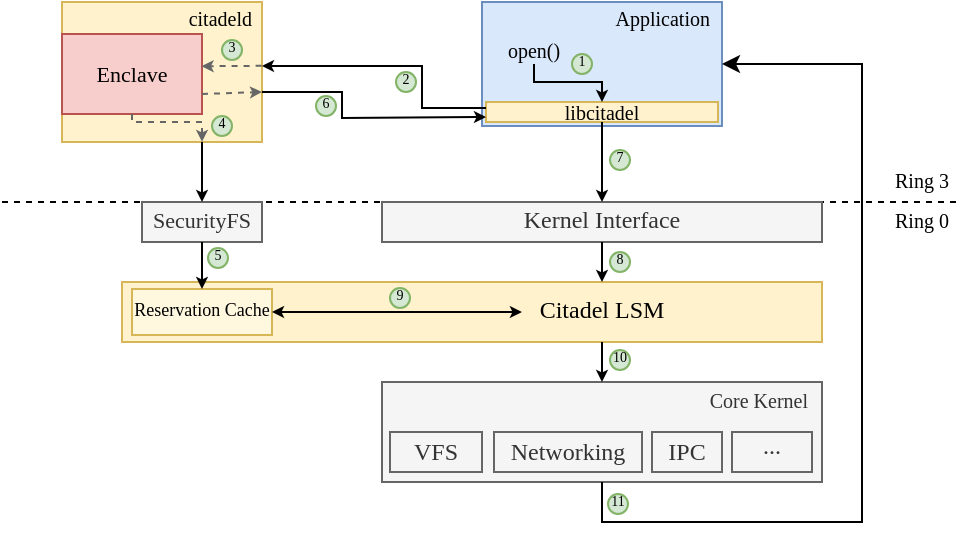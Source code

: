 <mxfile version="13.2.2" type="device"><diagram id="kTcmYKLjYn1hhnjnS4fe" name="Page-1"><mxGraphModel dx="178" dy="120" grid="1" gridSize="10" guides="1" tooltips="1" connect="1" arrows="1" fold="1" page="1" pageScale="1" pageWidth="827" pageHeight="1169" math="0" shadow="0"><root><mxCell id="0"/><mxCell id="1" parent="0"/><mxCell id="g66kCc_X6Y2eyQ0LYck9-1" value="" style="rounded=0;whiteSpace=wrap;html=1;fillColor=#fff2cc;fontSize=9;strokeColor=#d6b656;" vertex="1" parent="1"><mxGeometry x="220" y="440" width="350" height="30" as="geometry"/></mxCell><mxCell id="vvEyQAxwgO7AL6FoaJ5F-1" value="Application" style="rounded=0;whiteSpace=wrap;html=1;fontFamily=Linux Libertine O;spacingBottom=2;fontSize=10;align=right;verticalAlign=top;spacingRight=4;spacingTop=-4;fillColor=#dae8fc;strokeColor=#6c8ebf;" parent="1" vertex="1"><mxGeometry x="400" y="300" width="120" height="62" as="geometry"/></mxCell><mxCell id="vvEyQAxwgO7AL6FoaJ5F-3" value="" style="endArrow=none;dashed=1;html=1;" parent="1" edge="1"><mxGeometry width="50" height="50" relative="1" as="geometry"><mxPoint x="160" y="400" as="sourcePoint"/><mxPoint x="640" y="400" as="targetPoint"/></mxGeometry></mxCell><mxCell id="vvEyQAxwgO7AL6FoaJ5F-4" value="SecurityFS" style="rounded=0;whiteSpace=wrap;html=1;fontFamily=Linux Libertine O;spacingBottom=2;fontSize=11;fillColor=#f5f5f5;strokeColor=#666666;fontColor=#333333;" parent="1" vertex="1"><mxGeometry x="230" y="400" width="60" height="20" as="geometry"/></mxCell><mxCell id="vvEyQAxwgO7AL6FoaJ5F-5" value="Kernel Interface" style="rounded=0;whiteSpace=wrap;html=1;fontFamily=Linux Libertine O;spacingBottom=2;fillColor=#f5f5f5;strokeColor=#666666;fontColor=#333333;" parent="1" vertex="1"><mxGeometry x="350" y="400" width="220" height="20" as="geometry"/></mxCell><mxCell id="vvEyQAxwgO7AL6FoaJ5F-6" value="Citadel LSM" style="rounded=0;whiteSpace=wrap;html=1;fontFamily=Linux Libertine O;spacingBottom=2;fillColor=none;strokeColor=none;" parent="1" vertex="1"><mxGeometry x="350" y="440" width="220" height="30" as="geometry"/></mxCell><mxCell id="vvEyQAxwgO7AL6FoaJ5F-7" value="Core Kernel" style="rounded=0;whiteSpace=wrap;html=1;align=right;spacingRight=5;spacingBottom=0;fontSize=10;verticalAlign=top;spacingTop=-3;fontFamily=Linux Libertine O;fillColor=#f5f5f5;strokeColor=#666666;fontColor=#333333;" parent="1" vertex="1"><mxGeometry x="350" y="490" width="220" height="50" as="geometry"/></mxCell><mxCell id="vvEyQAxwgO7AL6FoaJ5F-8" value="citadeld" style="rounded=0;whiteSpace=wrap;html=1;align=right;verticalAlign=top;fontSize=10;spacingBottom=0;spacingTop=-4;spacingRight=3;fontFamily=CMU Typewriter Text;fillColor=#fff2cc;strokeColor=#d6b656;" parent="1" vertex="1"><mxGeometry x="190" y="300" width="100" height="70" as="geometry"/></mxCell><mxCell id="vvEyQAxwgO7AL6FoaJ5F-10" value="Enclave" style="rounded=0;whiteSpace=wrap;html=1;fontSize=11;fontFamily=Linux Libertine O;fillColor=#f8cecc;strokeColor=#b85450;" parent="1" vertex="1"><mxGeometry x="190" y="316" width="70" height="40" as="geometry"/></mxCell><mxCell id="vvEyQAxwgO7AL6FoaJ5F-11" value="VFS" style="rounded=0;whiteSpace=wrap;html=1;fontFamily=Linux Libertine O;fontSize=12;align=center;fillColor=#f5f5f5;strokeColor=#666666;fontColor=#333333;" parent="1" vertex="1"><mxGeometry x="354" y="515" width="46" height="20" as="geometry"/></mxCell><mxCell id="vvEyQAxwgO7AL6FoaJ5F-12" value="Networking" style="rounded=0;whiteSpace=wrap;html=1;fontFamily=Linux Libertine O;fontSize=12;align=center;fillColor=#f5f5f5;strokeColor=#666666;fontColor=#333333;" parent="1" vertex="1"><mxGeometry x="406" y="515" width="74" height="20" as="geometry"/></mxCell><mxCell id="vvEyQAxwgO7AL6FoaJ5F-15" value="IPC" style="rounded=0;whiteSpace=wrap;html=1;fontFamily=Linux Libertine O;fontSize=12;align=center;fillColor=#f5f5f5;strokeColor=#666666;fontColor=#333333;" parent="1" vertex="1"><mxGeometry x="485" y="515" width="35" height="20" as="geometry"/></mxCell><mxCell id="vvEyQAxwgO7AL6FoaJ5F-19" value="libcitadel" style="rounded=0;whiteSpace=wrap;html=1;fontFamily=CMU Typewriter Text;fontSize=10;align=center;spacingBottom=0;fillColor=#fff2cc;strokeColor=#d6b656;" parent="1" vertex="1"><mxGeometry x="402" y="350" width="116" height="10" as="geometry"/></mxCell><mxCell id="vvEyQAxwgO7AL6FoaJ5F-20" value="open()" style="text;html=1;strokeColor=none;fillColor=none;align=center;verticalAlign=middle;whiteSpace=wrap;rounded=0;fontFamily=CMU Typewriter Text;fontSize=10;spacingBottom=-5;" parent="1" vertex="1"><mxGeometry x="406" y="311" width="40" height="20" as="geometry"/></mxCell><mxCell id="vvEyQAxwgO7AL6FoaJ5F-21" value="" style="endArrow=classic;html=1;fontFamily=CMU Typewriter Text;fontSize=10;exitX=0.5;exitY=1;exitDx=0;exitDy=0;entryX=0.5;entryY=0;entryDx=0;entryDy=0;endSize=3;rounded=0;" parent="1" source="vvEyQAxwgO7AL6FoaJ5F-20" target="vvEyQAxwgO7AL6FoaJ5F-19" edge="1"><mxGeometry width="50" height="50" relative="1" as="geometry"><mxPoint x="360" y="450" as="sourcePoint"/><mxPoint x="390" y="335" as="targetPoint"/><Array as="points"><mxPoint x="426" y="340"/><mxPoint x="460" y="340"/></Array></mxGeometry></mxCell><mxCell id="vvEyQAxwgO7AL6FoaJ5F-22" value="" style="endArrow=classic;html=1;fontFamily=CMU Typewriter Text;fontSize=10;endSize=3;rounded=0;" parent="1" edge="1"><mxGeometry width="50" height="50" relative="1" as="geometry"><mxPoint x="402" y="353" as="sourcePoint"/><mxPoint x="290" y="332" as="targetPoint"/><Array as="points"><mxPoint x="370" y="353"/><mxPoint x="370" y="332"/></Array></mxGeometry></mxCell><mxCell id="vvEyQAxwgO7AL6FoaJ5F-23" value="" style="endArrow=classic;html=1;fontFamily=CMU Typewriter Text;fontSize=10;dashed=1;endSize=3;jumpSize=1;exitX=0.998;exitY=0.365;exitDx=0;exitDy=0;exitPerimeter=0;entryX=0.997;entryY=0.053;entryDx=0;entryDy=0;entryPerimeter=0;fillColor=#f5f5f5;strokeColor=#666666;" parent="1" edge="1"><mxGeometry width="50" height="50" relative="1" as="geometry"><mxPoint x="289.8" y="331.9" as="sourcePoint"/><mxPoint x="259.79" y="332.12" as="targetPoint"/></mxGeometry></mxCell><mxCell id="vvEyQAxwgO7AL6FoaJ5F-28" value="" style="endArrow=classic;html=1;dashed=1;fontFamily=CMU Typewriter Text;fontSize=10;exitX=0.5;exitY=1;exitDx=0;exitDy=0;entryX=0.7;entryY=0.999;entryDx=0;entryDy=0;entryPerimeter=0;endSize=3;rounded=0;fillColor=#f5f5f5;strokeColor=#666666;" parent="1" source="vvEyQAxwgO7AL6FoaJ5F-10" target="vvEyQAxwgO7AL6FoaJ5F-8" edge="1"><mxGeometry width="50" height="50" relative="1" as="geometry"><mxPoint x="410" y="530" as="sourcePoint"/><mxPoint x="270" y="370" as="targetPoint"/><Array as="points"><mxPoint x="225" y="360"/><mxPoint x="260" y="360"/></Array></mxGeometry></mxCell><mxCell id="vvEyQAxwgO7AL6FoaJ5F-29" value="" style="endArrow=classic;html=1;fontFamily=CMU Typewriter Text;fontSize=10;endSize=3;entryX=0.5;entryY=0;entryDx=0;entryDy=0;" parent="1" target="vvEyQAxwgO7AL6FoaJ5F-4" edge="1"><mxGeometry width="50" height="50" relative="1" as="geometry"><mxPoint x="260" y="370" as="sourcePoint"/><mxPoint x="300" y="380" as="targetPoint"/></mxGeometry></mxCell><mxCell id="vvEyQAxwgO7AL6FoaJ5F-32" value="" style="endArrow=classic;html=1;fontFamily=CMU Typewriter Text;fontSize=10;exitX=1;exitY=0.75;exitDx=0;exitDy=0;dashed=1;endSize=3;fillColor=#f5f5f5;strokeColor=#666666;" parent="1" source="vvEyQAxwgO7AL6FoaJ5F-10" edge="1"><mxGeometry width="50" height="50" relative="1" as="geometry"><mxPoint x="280" y="390" as="sourcePoint"/><mxPoint x="290" y="345" as="targetPoint"/></mxGeometry></mxCell><mxCell id="vvEyQAxwgO7AL6FoaJ5F-33" value="" style="endArrow=classic;html=1;fontFamily=CMU Typewriter Text;fontSize=10;exitX=1;exitY=0.642;exitDx=0;exitDy=0;exitPerimeter=0;entryX=0;entryY=0.75;entryDx=0;entryDy=0;endSize=3;rounded=0;" parent="1" source="vvEyQAxwgO7AL6FoaJ5F-8" target="vvEyQAxwgO7AL6FoaJ5F-19" edge="1"><mxGeometry width="50" height="50" relative="1" as="geometry"><mxPoint x="290" y="380" as="sourcePoint"/><mxPoint x="350" y="360" as="targetPoint"/><Array as="points"><mxPoint x="330" y="345"/><mxPoint x="330" y="358"/></Array></mxGeometry></mxCell><mxCell id="vvEyQAxwgO7AL6FoaJ5F-36" value="Reservation Cache" style="rounded=0;whiteSpace=wrap;html=1;fontFamily=Linux Libertine O;fontSize=9;align=center;fillColor=#FFF7DE;strokeColor=#d6b656;spacingBottom=2;" parent="1" vertex="1"><mxGeometry x="225" y="443.5" width="70" height="23" as="geometry"/></mxCell><mxCell id="vvEyQAxwgO7AL6FoaJ5F-37" value="" style="endArrow=classic;html=1;fontFamily=Linux Libertine O;fontSize=11;entryX=0.5;entryY=0;entryDx=0;entryDy=0;exitX=0.5;exitY=1;exitDx=0;exitDy=0;endSize=3;" parent="1" source="vvEyQAxwgO7AL6FoaJ5F-4" target="vvEyQAxwgO7AL6FoaJ5F-36" edge="1"><mxGeometry width="50" height="50" relative="1" as="geometry"><mxPoint x="230" y="450" as="sourcePoint"/><mxPoint x="340" y="410" as="targetPoint"/></mxGeometry></mxCell><mxCell id="vvEyQAxwgO7AL6FoaJ5F-38" value="" style="endArrow=classic;html=1;fontFamily=Linux Libertine O;fontSize=11;exitX=0.5;exitY=1;exitDx=0;exitDy=0;entryX=0.5;entryY=0;entryDx=0;entryDy=0;endSize=3;" parent="1" source="vvEyQAxwgO7AL6FoaJ5F-5" target="vvEyQAxwgO7AL6FoaJ5F-6" edge="1"><mxGeometry width="50" height="50" relative="1" as="geometry"><mxPoint x="390" y="480" as="sourcePoint"/><mxPoint x="440" y="430" as="targetPoint"/></mxGeometry></mxCell><mxCell id="vvEyQAxwgO7AL6FoaJ5F-39" value="" style="endArrow=classic;startArrow=classic;html=1;fontFamily=Linux Libertine O;fontSize=11;exitX=1;exitY=0.5;exitDx=0;exitDy=0;endSize=3;startSize=3;entryX=0.318;entryY=0.5;entryDx=0;entryDy=0;entryPerimeter=0;" parent="1" source="vvEyQAxwgO7AL6FoaJ5F-36" target="vvEyQAxwgO7AL6FoaJ5F-6" edge="1"><mxGeometry width="50" height="50" relative="1" as="geometry"><mxPoint x="280" y="470" as="sourcePoint"/><mxPoint x="330" y="490" as="targetPoint"/></mxGeometry></mxCell><mxCell id="vvEyQAxwgO7AL6FoaJ5F-40" value="" style="endArrow=classic;html=1;fontFamily=Linux Libertine O;fontSize=11;entryX=0.5;entryY=0;entryDx=0;entryDy=0;endSize=3;" parent="1" target="vvEyQAxwgO7AL6FoaJ5F-7" edge="1"><mxGeometry width="50" height="50" relative="1" as="geometry"><mxPoint x="460" y="470" as="sourcePoint"/><mxPoint x="510" y="420" as="targetPoint"/></mxGeometry></mxCell><mxCell id="vvEyQAxwgO7AL6FoaJ5F-42" value="..." style="rounded=0;whiteSpace=wrap;html=1;fontFamily=Linux Libertine O;fontSize=12;align=center;spacingBottom=7;fillColor=#f5f5f5;strokeColor=#666666;fontColor=#333333;" parent="1" vertex="1"><mxGeometry x="525" y="515" width="40" height="20" as="geometry"/></mxCell><mxCell id="vvEyQAxwgO7AL6FoaJ5F-43" value="" style="endArrow=classic;html=1;fontFamily=Linux Libertine O;fontSize=11;exitX=0.5;exitY=1;exitDx=0;exitDy=0;rounded=0;entryX=1;entryY=0.5;entryDx=0;entryDy=0;" parent="1" source="vvEyQAxwgO7AL6FoaJ5F-7" target="vvEyQAxwgO7AL6FoaJ5F-1" edge="1"><mxGeometry width="50" height="50" relative="1" as="geometry"><mxPoint x="440" y="530" as="sourcePoint"/><mxPoint x="550" y="310" as="targetPoint"/><Array as="points"><mxPoint x="460" y="560"/><mxPoint x="590" y="560"/><mxPoint x="590" y="331"/></Array></mxGeometry></mxCell><mxCell id="vvEyQAxwgO7AL6FoaJ5F-44" value="1" style="ellipse;whiteSpace=wrap;html=1;aspect=fixed;fontFamily=Linux Libertine O;fontSize=7;align=center;fillColor=#d5e8d4;strokeColor=#82b366;spacingBottom=2;" parent="1" vertex="1"><mxGeometry x="445" y="326" width="10" height="10" as="geometry"/></mxCell><mxCell id="vvEyQAxwgO7AL6FoaJ5F-45" value="2" style="ellipse;whiteSpace=wrap;html=1;aspect=fixed;fontFamily=Linux Libertine O;fontSize=7;align=center;fillColor=#d5e8d4;strokeColor=#82b366;spacingBottom=2;" parent="1" vertex="1"><mxGeometry x="357" y="335" width="10" height="10" as="geometry"/></mxCell><mxCell id="vvEyQAxwgO7AL6FoaJ5F-46" value="3" style="ellipse;whiteSpace=wrap;html=1;aspect=fixed;fontFamily=Linux Libertine O;fontSize=7;align=center;fillColor=#d5e8d4;strokeColor=#82b366;spacingBottom=2;spacingLeft=0;" parent="1" vertex="1"><mxGeometry x="270" y="319" width="10" height="10" as="geometry"/></mxCell><mxCell id="vvEyQAxwgO7AL6FoaJ5F-47" value="4" style="ellipse;whiteSpace=wrap;html=1;aspect=fixed;fontFamily=Linux Libertine O;fontSize=7;align=center;fillColor=#d5e8d4;strokeColor=#82b366;spacingBottom=2;" parent="1" vertex="1"><mxGeometry x="265" y="357" width="10" height="10" as="geometry"/></mxCell><mxCell id="vvEyQAxwgO7AL6FoaJ5F-48" value="5" style="ellipse;whiteSpace=wrap;html=1;aspect=fixed;fontFamily=Linux Libertine O;fontSize=7;align=center;fillColor=#d5e8d4;strokeColor=#82b366;spacingBottom=2;" parent="1" vertex="1"><mxGeometry x="263" y="423" width="10" height="10" as="geometry"/></mxCell><mxCell id="vvEyQAxwgO7AL6FoaJ5F-49" value="9" style="ellipse;whiteSpace=wrap;html=1;aspect=fixed;fontFamily=Linux Libertine O;fontSize=7;align=center;fillColor=#d5e8d4;strokeColor=#82b366;spacingBottom=2;" parent="1" vertex="1"><mxGeometry x="354" y="443" width="10" height="10" as="geometry"/></mxCell><mxCell id="vvEyQAxwgO7AL6FoaJ5F-50" value="7" style="ellipse;whiteSpace=wrap;html=1;aspect=fixed;fontFamily=Linux Libertine O;fontSize=7;align=center;fillColor=#d5e8d4;strokeColor=#82b366;spacingBottom=2;" parent="1" vertex="1"><mxGeometry x="464" y="374" width="10" height="10" as="geometry"/></mxCell><mxCell id="vvEyQAxwgO7AL6FoaJ5F-51" value="8" style="ellipse;whiteSpace=wrap;html=1;aspect=fixed;fontFamily=Linux Libertine O;fontSize=7;align=center;fillColor=#d5e8d4;strokeColor=#82b366;spacingBottom=2;" parent="1" vertex="1"><mxGeometry x="464" y="425" width="10" height="10" as="geometry"/></mxCell><mxCell id="vvEyQAxwgO7AL6FoaJ5F-53" value="10" style="ellipse;whiteSpace=wrap;html=1;aspect=fixed;fontFamily=Linux Libertine O;fontSize=7;align=center;fillColor=#d5e8d4;strokeColor=#82b366;spacingBottom=2;" parent="1" vertex="1"><mxGeometry x="464" y="474" width="10" height="10" as="geometry"/></mxCell><mxCell id="vvEyQAxwgO7AL6FoaJ5F-54" value="11" style="ellipse;whiteSpace=wrap;html=1;aspect=fixed;fontFamily=Linux Libertine O;fontSize=7;align=center;fillColor=#d5e8d4;strokeColor=#82b366;spacingBottom=2;" parent="1" vertex="1"><mxGeometry x="463" y="546" width="10" height="10" as="geometry"/></mxCell><mxCell id="vvEyQAxwgO7AL6FoaJ5F-57" value="6" style="ellipse;whiteSpace=wrap;html=1;aspect=fixed;fontFamily=Linux Libertine O;fontSize=7;align=center;fillColor=#d5e8d4;strokeColor=#82b366;spacingBottom=2;" parent="1" vertex="1"><mxGeometry x="317" y="347" width="10" height="10" as="geometry"/></mxCell><mxCell id="vvEyQAxwgO7AL6FoaJ5F-59" value="Ring 3" style="text;html=1;align=center;verticalAlign=middle;whiteSpace=wrap;rounded=0;fontFamily=Linux Libertine O;fontSize=10;spacingBottom=2;" parent="1" vertex="1"><mxGeometry x="600" y="380" width="40" height="20" as="geometry"/></mxCell><mxCell id="vvEyQAxwgO7AL6FoaJ5F-60" value="Ring 0" style="text;html=1;align=center;verticalAlign=middle;whiteSpace=wrap;rounded=0;fontFamily=Linux Libertine O;fontSize=10;spacingBottom=3;" parent="1" vertex="1"><mxGeometry x="600" y="400" width="40" height="20" as="geometry"/></mxCell><mxCell id="vvEyQAxwgO7AL6FoaJ5F-61" value="" style="endArrow=classic;html=1;fontFamily=Linux Libertine O;fontSize=10;fontColor=#91720C;exitX=0.5;exitY=1;exitDx=0;exitDy=0;entryX=0.5;entryY=0;entryDx=0;entryDy=0;endSize=3;" parent="1" source="vvEyQAxwgO7AL6FoaJ5F-19" target="vvEyQAxwgO7AL6FoaJ5F-5" edge="1"><mxGeometry width="50" height="50" relative="1" as="geometry"><mxPoint x="400" y="420" as="sourcePoint"/><mxPoint x="450" y="370" as="targetPoint"/></mxGeometry></mxCell></root></mxGraphModel></diagram></mxfile>